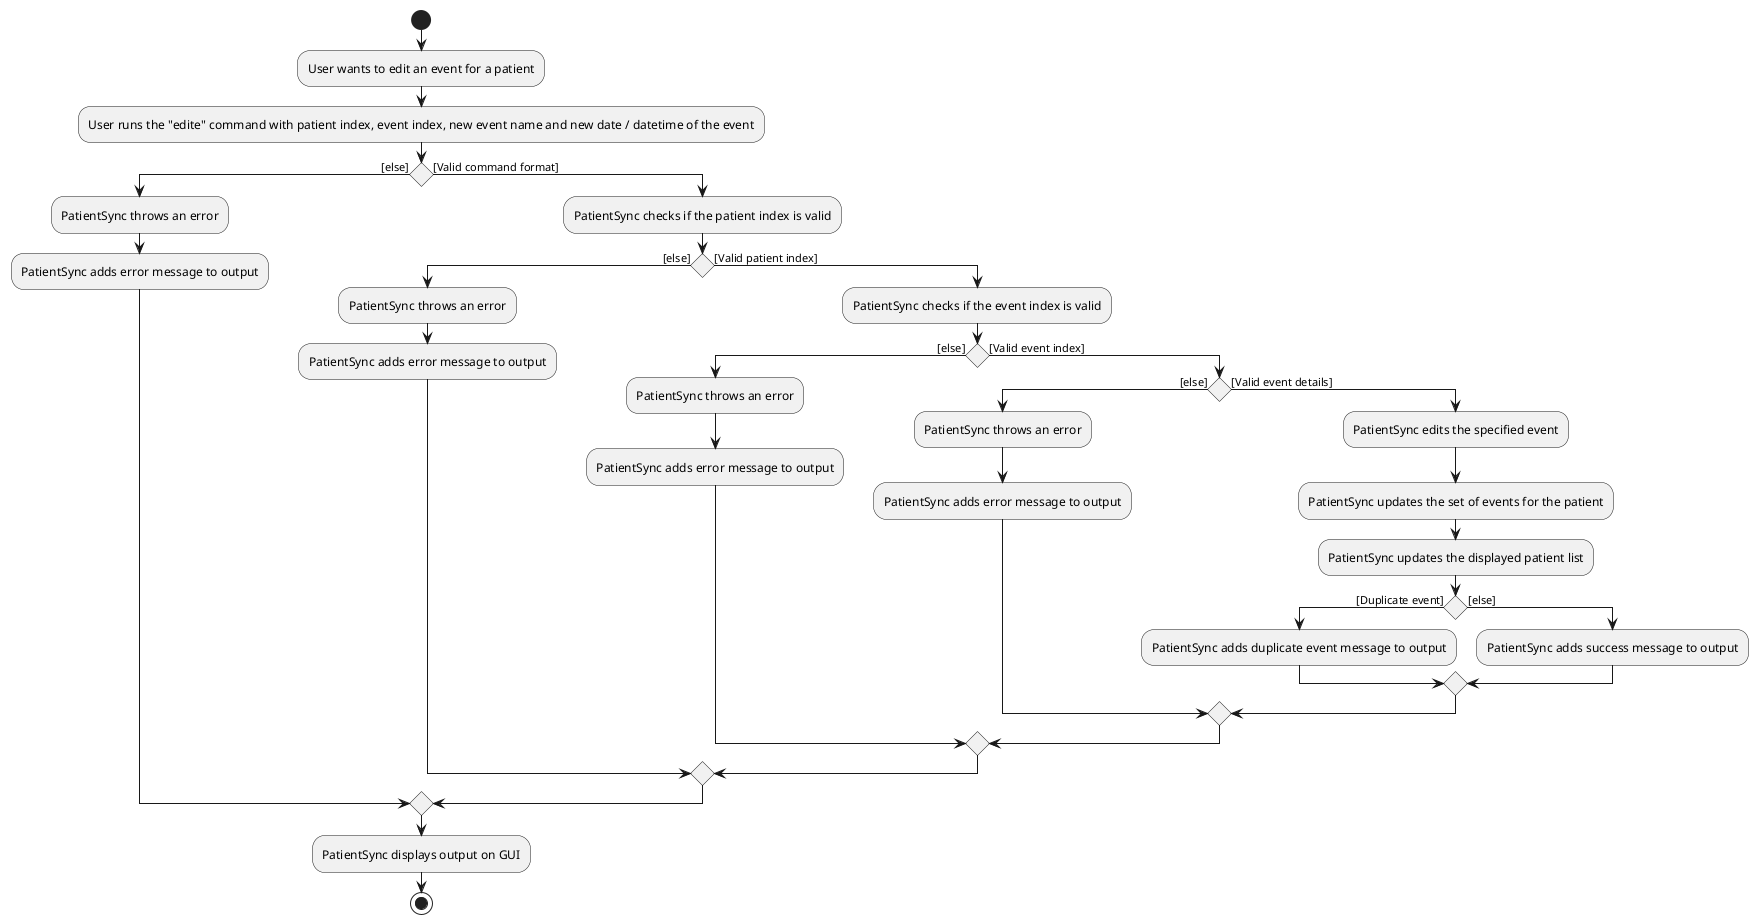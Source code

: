@startuml
start
:User wants to edit an event for a patient;
:User runs the "edite" command with patient index, event index, new event name and new date / datetime of the event;
if () then ([else])
    :PatientSync throws an error;
    :PatientSync adds error message to output;
else ([Valid command format])
    :PatientSync checks if the patient index is valid;
    if () then ([else])
        :PatientSync throws an error;
        :PatientSync adds error message to output;
    else ([Valid patient index])
        :PatientSync checks if the event index is valid;
        if () then ([else])
            :PatientSync throws an error;
            :PatientSync adds error message to output;
        else ([Valid event index])
            if () then ([else])
                :PatientSync throws an error;
                :PatientSync adds error message to output;
            else ([Valid event details])
                :PatientSync edits the specified event;
                :PatientSync updates the set of events for the patient;
                :PatientSync updates the displayed patient list;
                if () then ([Duplicate event])
                    :PatientSync adds duplicate event message to output;
                else ([else])
                    :PatientSync adds success message to output;
                endif
            endif
        endif
    endif
endif
:PatientSync displays output on GUI;
stop
@enduml
